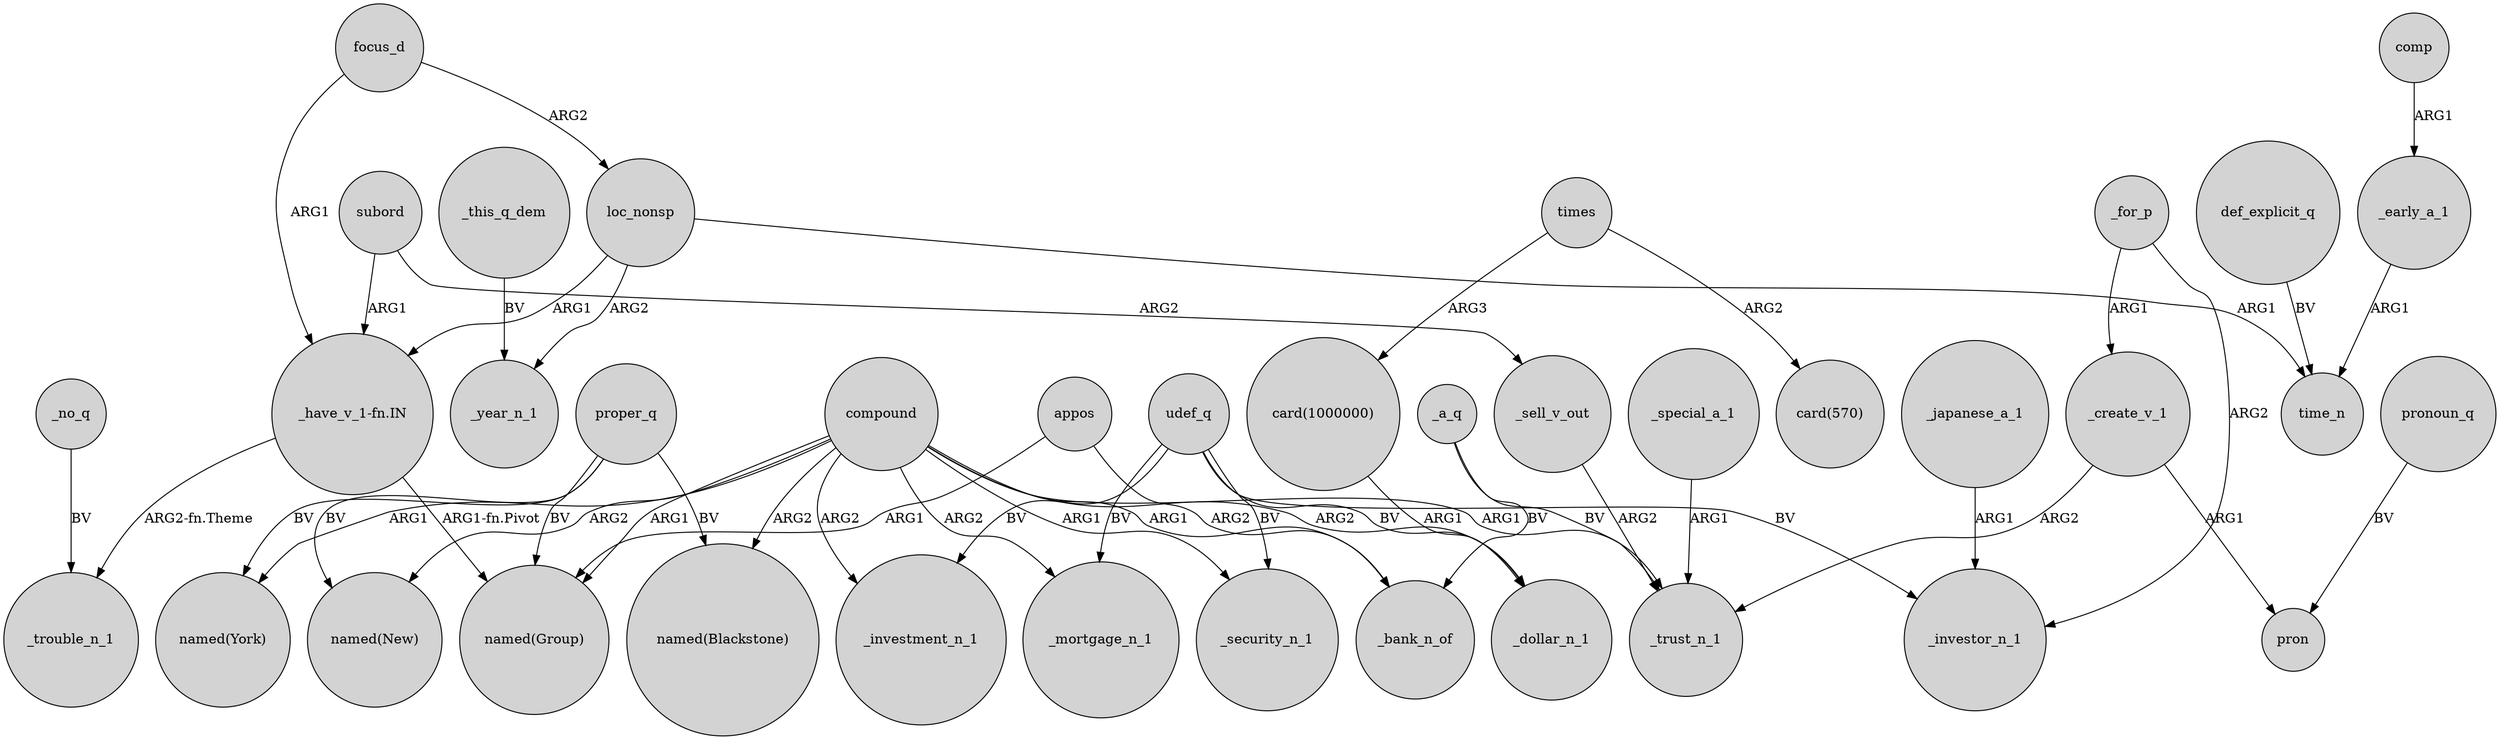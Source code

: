 digraph {
	node [shape=circle style=filled]
	focus_d -> "_have_v_1-fn.IN" [label=ARG1]
	compound -> "named(Blackstone)" [label=ARG2]
	focus_d -> loc_nonsp [label=ARG2]
	"card(1000000)" -> _dollar_n_1 [label=ARG1]
	compound -> "named(New)" [label=ARG2]
	appos -> _bank_n_of [label=ARG2]
	udef_q -> _mortgage_n_1 [label=BV]
	_japanese_a_1 -> _investor_n_1 [label=ARG1]
	udef_q -> _investor_n_1 [label=BV]
	def_explicit_q -> time_n [label=BV]
	"_have_v_1-fn.IN" -> _trouble_n_1 [label="ARG2-fn.Theme"]
	proper_q -> "named(New)" [label=BV]
	_no_q -> _trouble_n_1 [label=BV]
	proper_q -> "named(Blackstone)" [label=BV]
	subord -> _sell_v_out [label=ARG2]
	"_have_v_1-fn.IN" -> "named(Group)" [label="ARG1-fn.Pivot"]
	_create_v_1 -> _trust_n_1 [label=ARG2]
	compound -> _bank_n_of [label=ARG1]
	compound -> _mortgage_n_1 [label=ARG2]
	compound -> _investment_n_1 [label=ARG2]
	_for_p -> _investor_n_1 [label=ARG2]
	loc_nonsp -> time_n [label=ARG1]
	times -> "card(570)" [label=ARG2]
	compound -> _security_n_1 [label=ARG1]
	compound -> "named(Group)" [label=ARG1]
	pronoun_q -> pron [label=BV]
	compound -> "named(York)" [label=ARG1]
	appos -> "named(Group)" [label=ARG1]
	times -> "card(1000000)" [label=ARG3]
	_sell_v_out -> _trust_n_1 [label=ARG2]
	_a_q -> _trust_n_1 [label=BV]
	loc_nonsp -> _year_n_1 [label=ARG2]
	compound -> _trust_n_1 [label=ARG1]
	_for_p -> _create_v_1 [label=ARG1]
	_create_v_1 -> pron [label=ARG1]
	_early_a_1 -> time_n [label=ARG1]
	udef_q -> _investment_n_1 [label=BV]
	subord -> "_have_v_1-fn.IN" [label=ARG1]
	proper_q -> "named(Group)" [label=BV]
	_special_a_1 -> _trust_n_1 [label=ARG1]
	proper_q -> "named(York)" [label=BV]
	compound -> _dollar_n_1 [label=ARG2]
	_a_q -> _bank_n_of [label=BV]
	comp -> _early_a_1 [label=ARG1]
	loc_nonsp -> "_have_v_1-fn.IN" [label=ARG1]
	udef_q -> _dollar_n_1 [label=BV]
	udef_q -> _security_n_1 [label=BV]
	_this_q_dem -> _year_n_1 [label=BV]
}
